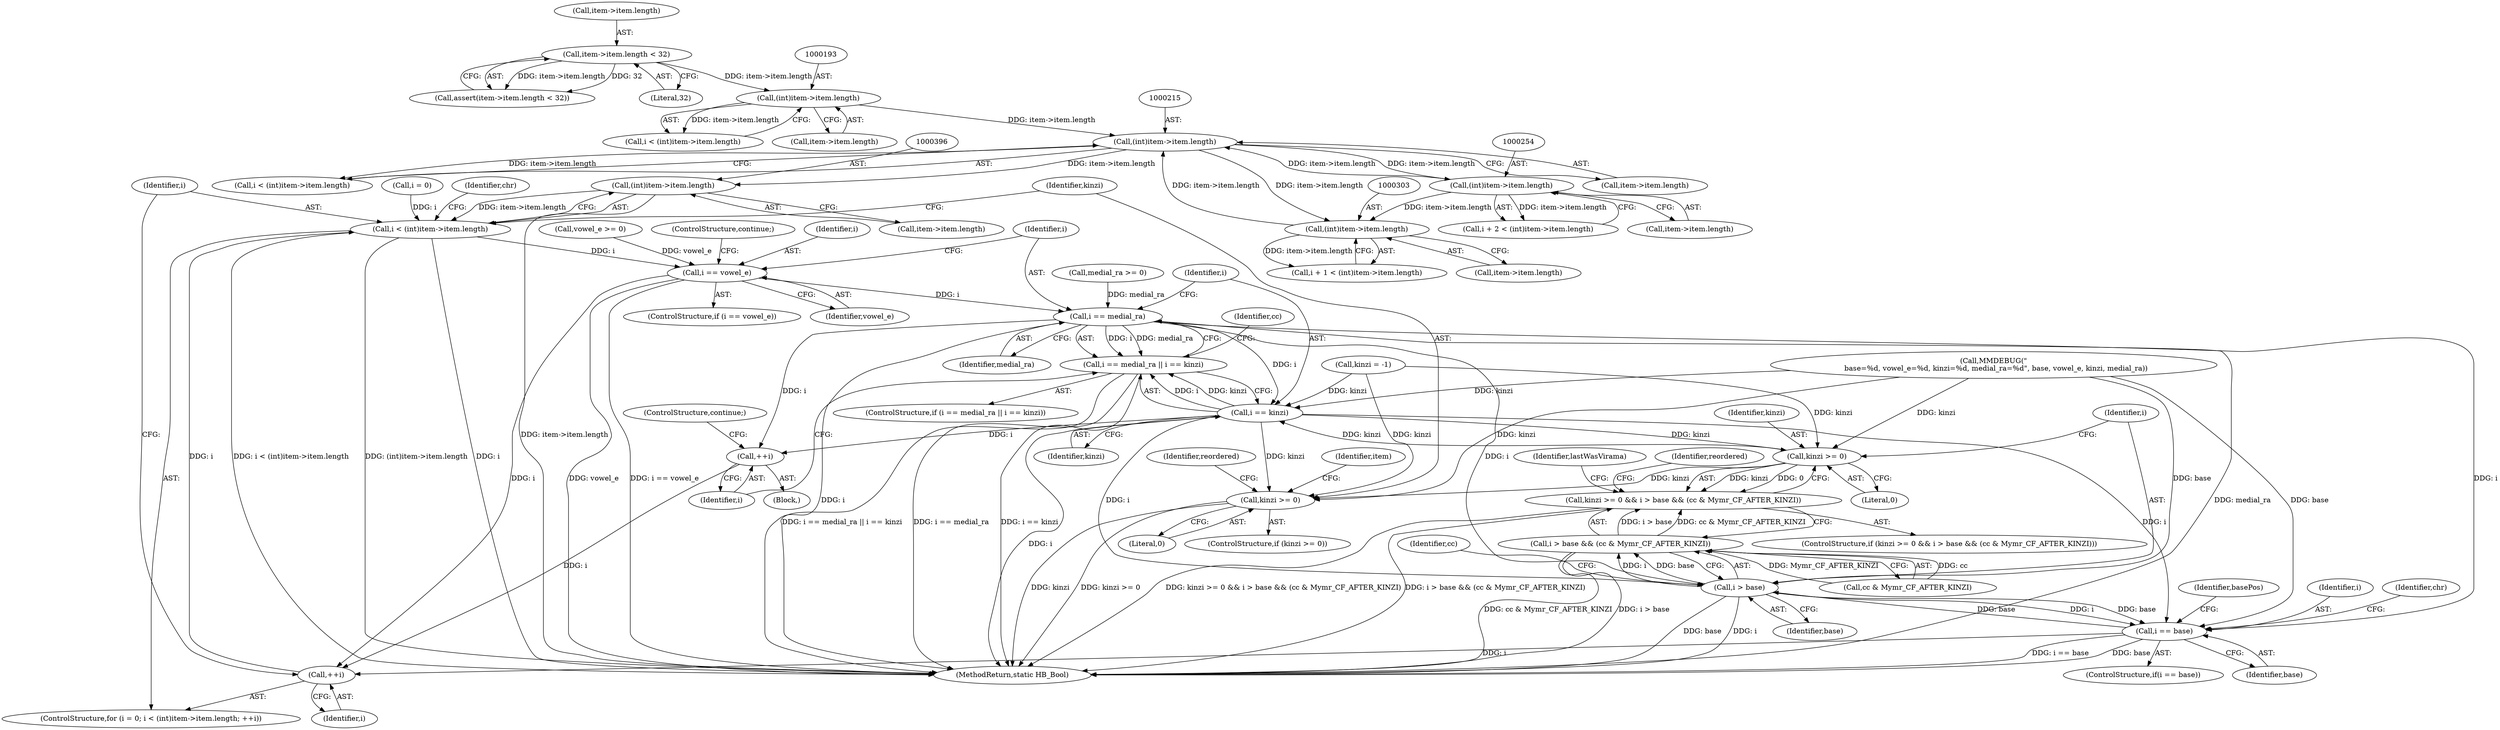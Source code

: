 digraph "0_Chrome_2953a669ec0a32a25c6250d34bf895ec0eb63d27@pointer" {
"1000395" [label="(Call,(int)item->item.length)"];
"1000214" [label="(Call,(int)item->item.length)"];
"1000192" [label="(Call,(int)item->item.length)"];
"1000177" [label="(Call,item->item.length < 32)"];
"1000302" [label="(Call,(int)item->item.length)"];
"1000253" [label="(Call,(int)item->item.length)"];
"1000393" [label="(Call,i < (int)item->item.length)"];
"1000413" [label="(Call,i == vowel_e)"];
"1000402" [label="(Call,++i)"];
"1000419" [label="(Call,i == medial_ra)"];
"1000418" [label="(Call,i == medial_ra || i == kinzi)"];
"1000422" [label="(Call,i == kinzi)"];
"1000426" [label="(Call,++i)"];
"1000437" [label="(Call,kinzi >= 0)"];
"1000436" [label="(Call,kinzi >= 0 && i > base && (cc & Mymr_CF_AFTER_KINZI))"];
"1000574" [label="(Call,kinzi >= 0)"];
"1000441" [label="(Call,i > base)"];
"1000440" [label="(Call,i > base && (cc & Mymr_CF_AFTER_KINZI))"];
"1000548" [label="(Call,i == base)"];
"1000439" [label="(Literal,0)"];
"1000436" [label="(Call,kinzi >= 0 && i > base && (cc & Mymr_CF_AFTER_KINZI))"];
"1000348" [label="(Call,medial_ra >= 0)"];
"1000444" [label="(Call,cc & Mymr_CF_AFTER_KINZI)"];
"1000435" [label="(ControlStructure,if (kinzi >= 0 && i > base && (cc & Mymr_CF_AFTER_KINZI)))"];
"1000413" [label="(Call,i == vowel_e)"];
"1000437" [label="(Call,kinzi >= 0)"];
"1000445" [label="(Identifier,cc)"];
"1000427" [label="(Identifier,i)"];
"1000475" [label="(Call,kinzi = -1)"];
"1000335" [label="(Call,vowel_e >= 0)"];
"1000177" [label="(Call,item->item.length < 32)"];
"1000422" [label="(Call,i == kinzi)"];
"1000424" [label="(Identifier,kinzi)"];
"1000212" [label="(Call,i < (int)item->item.length)"];
"1000194" [label="(Call,item->item.length)"];
"1000576" [label="(Literal,0)"];
"1000552" [label="(Identifier,basePos)"];
"1000249" [label="(Call,i + 2 < (int)item->item.length)"];
"1000416" [label="(ControlStructure,continue;)"];
"1000414" [label="(Identifier,i)"];
"1000443" [label="(Identifier,base)"];
"1000190" [label="(Call,i < (int)item->item.length)"];
"1000574" [label="(Call,kinzi >= 0)"];
"1000480" [label="(Identifier,lastWasVirama)"];
"1000418" [label="(Call,i == medial_ra || i == kinzi)"];
"1000609" [label="(Identifier,item)"];
"1000216" [label="(Call,item->item.length)"];
"1000214" [label="(Call,(int)item->item.length)"];
"1000575" [label="(Identifier,kinzi)"];
"1000298" [label="(Call,i + 1 < (int)item->item.length)"];
"1000390" [label="(Call,i = 0)"];
"1000548" [label="(Call,i == base)"];
"1000393" [label="(Call,i < (int)item->item.length)"];
"1000419" [label="(Call,i == medial_ra)"];
"1000183" [label="(Literal,32)"];
"1000178" [label="(Call,item->item.length)"];
"1000402" [label="(Call,++i)"];
"1000441" [label="(Call,i > base)"];
"1000573" [label="(ControlStructure,if (kinzi >= 0))"];
"1000421" [label="(Identifier,medial_ra)"];
"1000549" [label="(Identifier,i)"];
"1000304" [label="(Call,item->item.length)"];
"1000255" [label="(Call,item->item.length)"];
"1000397" [label="(Call,item->item.length)"];
"1000423" [label="(Identifier,i)"];
"1000407" [label="(Identifier,chr)"];
"1000428" [label="(ControlStructure,continue;)"];
"1000580" [label="(Identifier,reordered)"];
"1000253" [label="(Call,(int)item->item.length)"];
"1000426" [label="(Call,++i)"];
"1000450" [label="(Identifier,reordered)"];
"1000176" [label="(Call,assert(item->item.length < 32))"];
"1000430" [label="(Identifier,cc)"];
"1000192" [label="(Call,(int)item->item.length)"];
"1000438" [label="(Identifier,kinzi)"];
"1000412" [label="(ControlStructure,if (i == vowel_e))"];
"1000420" [label="(Identifier,i)"];
"1000440" [label="(Call,i > base && (cc & Mymr_CF_AFTER_KINZI))"];
"1000547" [label="(ControlStructure,if(i == base))"];
"1000417" [label="(ControlStructure,if (i == medial_ra || i == kinzi))"];
"1000550" [label="(Identifier,base)"];
"1000558" [label="(Identifier,chr)"];
"1000395" [label="(Call,(int)item->item.length)"];
"1000394" [label="(Identifier,i)"];
"1000415" [label="(Identifier,vowel_e)"];
"1000328" [label="(Call,MMDEBUG(\"\n  base=%d, vowel_e=%d, kinzi=%d, medial_ra=%d\", base, vowel_e, kinzi, medial_ra))"];
"1000442" [label="(Identifier,i)"];
"1000389" [label="(ControlStructure,for (i = 0; i < (int)item->item.length; ++i))"];
"1000403" [label="(Identifier,i)"];
"1000302" [label="(Call,(int)item->item.length)"];
"1000425" [label="(Block,)"];
"1000789" [label="(MethodReturn,static HB_Bool)"];
"1000395" -> "1000393"  [label="AST: "];
"1000395" -> "1000397"  [label="CFG: "];
"1000396" -> "1000395"  [label="AST: "];
"1000397" -> "1000395"  [label="AST: "];
"1000393" -> "1000395"  [label="CFG: "];
"1000395" -> "1000789"  [label="DDG: item->item.length"];
"1000395" -> "1000393"  [label="DDG: item->item.length"];
"1000214" -> "1000395"  [label="DDG: item->item.length"];
"1000214" -> "1000212"  [label="AST: "];
"1000214" -> "1000216"  [label="CFG: "];
"1000215" -> "1000214"  [label="AST: "];
"1000216" -> "1000214"  [label="AST: "];
"1000212" -> "1000214"  [label="CFG: "];
"1000214" -> "1000212"  [label="DDG: item->item.length"];
"1000192" -> "1000214"  [label="DDG: item->item.length"];
"1000302" -> "1000214"  [label="DDG: item->item.length"];
"1000253" -> "1000214"  [label="DDG: item->item.length"];
"1000214" -> "1000253"  [label="DDG: item->item.length"];
"1000214" -> "1000302"  [label="DDG: item->item.length"];
"1000192" -> "1000190"  [label="AST: "];
"1000192" -> "1000194"  [label="CFG: "];
"1000193" -> "1000192"  [label="AST: "];
"1000194" -> "1000192"  [label="AST: "];
"1000190" -> "1000192"  [label="CFG: "];
"1000192" -> "1000190"  [label="DDG: item->item.length"];
"1000177" -> "1000192"  [label="DDG: item->item.length"];
"1000177" -> "1000176"  [label="AST: "];
"1000177" -> "1000183"  [label="CFG: "];
"1000178" -> "1000177"  [label="AST: "];
"1000183" -> "1000177"  [label="AST: "];
"1000176" -> "1000177"  [label="CFG: "];
"1000177" -> "1000176"  [label="DDG: item->item.length"];
"1000177" -> "1000176"  [label="DDG: 32"];
"1000302" -> "1000298"  [label="AST: "];
"1000302" -> "1000304"  [label="CFG: "];
"1000303" -> "1000302"  [label="AST: "];
"1000304" -> "1000302"  [label="AST: "];
"1000298" -> "1000302"  [label="CFG: "];
"1000302" -> "1000298"  [label="DDG: item->item.length"];
"1000253" -> "1000302"  [label="DDG: item->item.length"];
"1000253" -> "1000249"  [label="AST: "];
"1000253" -> "1000255"  [label="CFG: "];
"1000254" -> "1000253"  [label="AST: "];
"1000255" -> "1000253"  [label="AST: "];
"1000249" -> "1000253"  [label="CFG: "];
"1000253" -> "1000249"  [label="DDG: item->item.length"];
"1000393" -> "1000389"  [label="AST: "];
"1000394" -> "1000393"  [label="AST: "];
"1000407" -> "1000393"  [label="CFG: "];
"1000575" -> "1000393"  [label="CFG: "];
"1000393" -> "1000789"  [label="DDG: i"];
"1000393" -> "1000789"  [label="DDG: i < (int)item->item.length"];
"1000393" -> "1000789"  [label="DDG: (int)item->item.length"];
"1000402" -> "1000393"  [label="DDG: i"];
"1000390" -> "1000393"  [label="DDG: i"];
"1000393" -> "1000413"  [label="DDG: i"];
"1000413" -> "1000412"  [label="AST: "];
"1000413" -> "1000415"  [label="CFG: "];
"1000414" -> "1000413"  [label="AST: "];
"1000415" -> "1000413"  [label="AST: "];
"1000416" -> "1000413"  [label="CFG: "];
"1000420" -> "1000413"  [label="CFG: "];
"1000413" -> "1000789"  [label="DDG: i == vowel_e"];
"1000413" -> "1000789"  [label="DDG: vowel_e"];
"1000413" -> "1000402"  [label="DDG: i"];
"1000335" -> "1000413"  [label="DDG: vowel_e"];
"1000413" -> "1000419"  [label="DDG: i"];
"1000402" -> "1000389"  [label="AST: "];
"1000402" -> "1000403"  [label="CFG: "];
"1000403" -> "1000402"  [label="AST: "];
"1000394" -> "1000402"  [label="CFG: "];
"1000426" -> "1000402"  [label="DDG: i"];
"1000548" -> "1000402"  [label="DDG: i"];
"1000419" -> "1000418"  [label="AST: "];
"1000419" -> "1000421"  [label="CFG: "];
"1000420" -> "1000419"  [label="AST: "];
"1000421" -> "1000419"  [label="AST: "];
"1000423" -> "1000419"  [label="CFG: "];
"1000418" -> "1000419"  [label="CFG: "];
"1000419" -> "1000789"  [label="DDG: i"];
"1000419" -> "1000789"  [label="DDG: medial_ra"];
"1000419" -> "1000418"  [label="DDG: i"];
"1000419" -> "1000418"  [label="DDG: medial_ra"];
"1000348" -> "1000419"  [label="DDG: medial_ra"];
"1000419" -> "1000422"  [label="DDG: i"];
"1000419" -> "1000426"  [label="DDG: i"];
"1000419" -> "1000441"  [label="DDG: i"];
"1000419" -> "1000548"  [label="DDG: i"];
"1000418" -> "1000417"  [label="AST: "];
"1000418" -> "1000422"  [label="CFG: "];
"1000422" -> "1000418"  [label="AST: "];
"1000427" -> "1000418"  [label="CFG: "];
"1000430" -> "1000418"  [label="CFG: "];
"1000418" -> "1000789"  [label="DDG: i == kinzi"];
"1000418" -> "1000789"  [label="DDG: i == medial_ra || i == kinzi"];
"1000418" -> "1000789"  [label="DDG: i == medial_ra"];
"1000422" -> "1000418"  [label="DDG: i"];
"1000422" -> "1000418"  [label="DDG: kinzi"];
"1000422" -> "1000424"  [label="CFG: "];
"1000423" -> "1000422"  [label="AST: "];
"1000424" -> "1000422"  [label="AST: "];
"1000422" -> "1000789"  [label="DDG: i"];
"1000437" -> "1000422"  [label="DDG: kinzi"];
"1000328" -> "1000422"  [label="DDG: kinzi"];
"1000475" -> "1000422"  [label="DDG: kinzi"];
"1000422" -> "1000426"  [label="DDG: i"];
"1000422" -> "1000437"  [label="DDG: kinzi"];
"1000422" -> "1000441"  [label="DDG: i"];
"1000422" -> "1000548"  [label="DDG: i"];
"1000422" -> "1000574"  [label="DDG: kinzi"];
"1000426" -> "1000425"  [label="AST: "];
"1000426" -> "1000427"  [label="CFG: "];
"1000427" -> "1000426"  [label="AST: "];
"1000428" -> "1000426"  [label="CFG: "];
"1000437" -> "1000436"  [label="AST: "];
"1000437" -> "1000439"  [label="CFG: "];
"1000438" -> "1000437"  [label="AST: "];
"1000439" -> "1000437"  [label="AST: "];
"1000442" -> "1000437"  [label="CFG: "];
"1000436" -> "1000437"  [label="CFG: "];
"1000437" -> "1000436"  [label="DDG: kinzi"];
"1000437" -> "1000436"  [label="DDG: 0"];
"1000328" -> "1000437"  [label="DDG: kinzi"];
"1000475" -> "1000437"  [label="DDG: kinzi"];
"1000437" -> "1000574"  [label="DDG: kinzi"];
"1000436" -> "1000435"  [label="AST: "];
"1000436" -> "1000440"  [label="CFG: "];
"1000440" -> "1000436"  [label="AST: "];
"1000450" -> "1000436"  [label="CFG: "];
"1000480" -> "1000436"  [label="CFG: "];
"1000436" -> "1000789"  [label="DDG: kinzi >= 0 && i > base && (cc & Mymr_CF_AFTER_KINZI)"];
"1000436" -> "1000789"  [label="DDG: i > base && (cc & Mymr_CF_AFTER_KINZI)"];
"1000440" -> "1000436"  [label="DDG: i > base"];
"1000440" -> "1000436"  [label="DDG: cc & Mymr_CF_AFTER_KINZI"];
"1000574" -> "1000573"  [label="AST: "];
"1000574" -> "1000576"  [label="CFG: "];
"1000575" -> "1000574"  [label="AST: "];
"1000576" -> "1000574"  [label="AST: "];
"1000580" -> "1000574"  [label="CFG: "];
"1000609" -> "1000574"  [label="CFG: "];
"1000574" -> "1000789"  [label="DDG: kinzi"];
"1000574" -> "1000789"  [label="DDG: kinzi >= 0"];
"1000328" -> "1000574"  [label="DDG: kinzi"];
"1000475" -> "1000574"  [label="DDG: kinzi"];
"1000441" -> "1000440"  [label="AST: "];
"1000441" -> "1000443"  [label="CFG: "];
"1000442" -> "1000441"  [label="AST: "];
"1000443" -> "1000441"  [label="AST: "];
"1000445" -> "1000441"  [label="CFG: "];
"1000440" -> "1000441"  [label="CFG: "];
"1000441" -> "1000789"  [label="DDG: i"];
"1000441" -> "1000789"  [label="DDG: base"];
"1000441" -> "1000440"  [label="DDG: i"];
"1000441" -> "1000440"  [label="DDG: base"];
"1000548" -> "1000441"  [label="DDG: base"];
"1000328" -> "1000441"  [label="DDG: base"];
"1000441" -> "1000548"  [label="DDG: i"];
"1000441" -> "1000548"  [label="DDG: base"];
"1000440" -> "1000444"  [label="CFG: "];
"1000444" -> "1000440"  [label="AST: "];
"1000440" -> "1000789"  [label="DDG: i > base"];
"1000440" -> "1000789"  [label="DDG: cc & Mymr_CF_AFTER_KINZI"];
"1000444" -> "1000440"  [label="DDG: cc"];
"1000444" -> "1000440"  [label="DDG: Mymr_CF_AFTER_KINZI"];
"1000548" -> "1000547"  [label="AST: "];
"1000548" -> "1000550"  [label="CFG: "];
"1000549" -> "1000548"  [label="AST: "];
"1000550" -> "1000548"  [label="AST: "];
"1000552" -> "1000548"  [label="CFG: "];
"1000558" -> "1000548"  [label="CFG: "];
"1000548" -> "1000789"  [label="DDG: base"];
"1000548" -> "1000789"  [label="DDG: i == base"];
"1000328" -> "1000548"  [label="DDG: base"];
}
